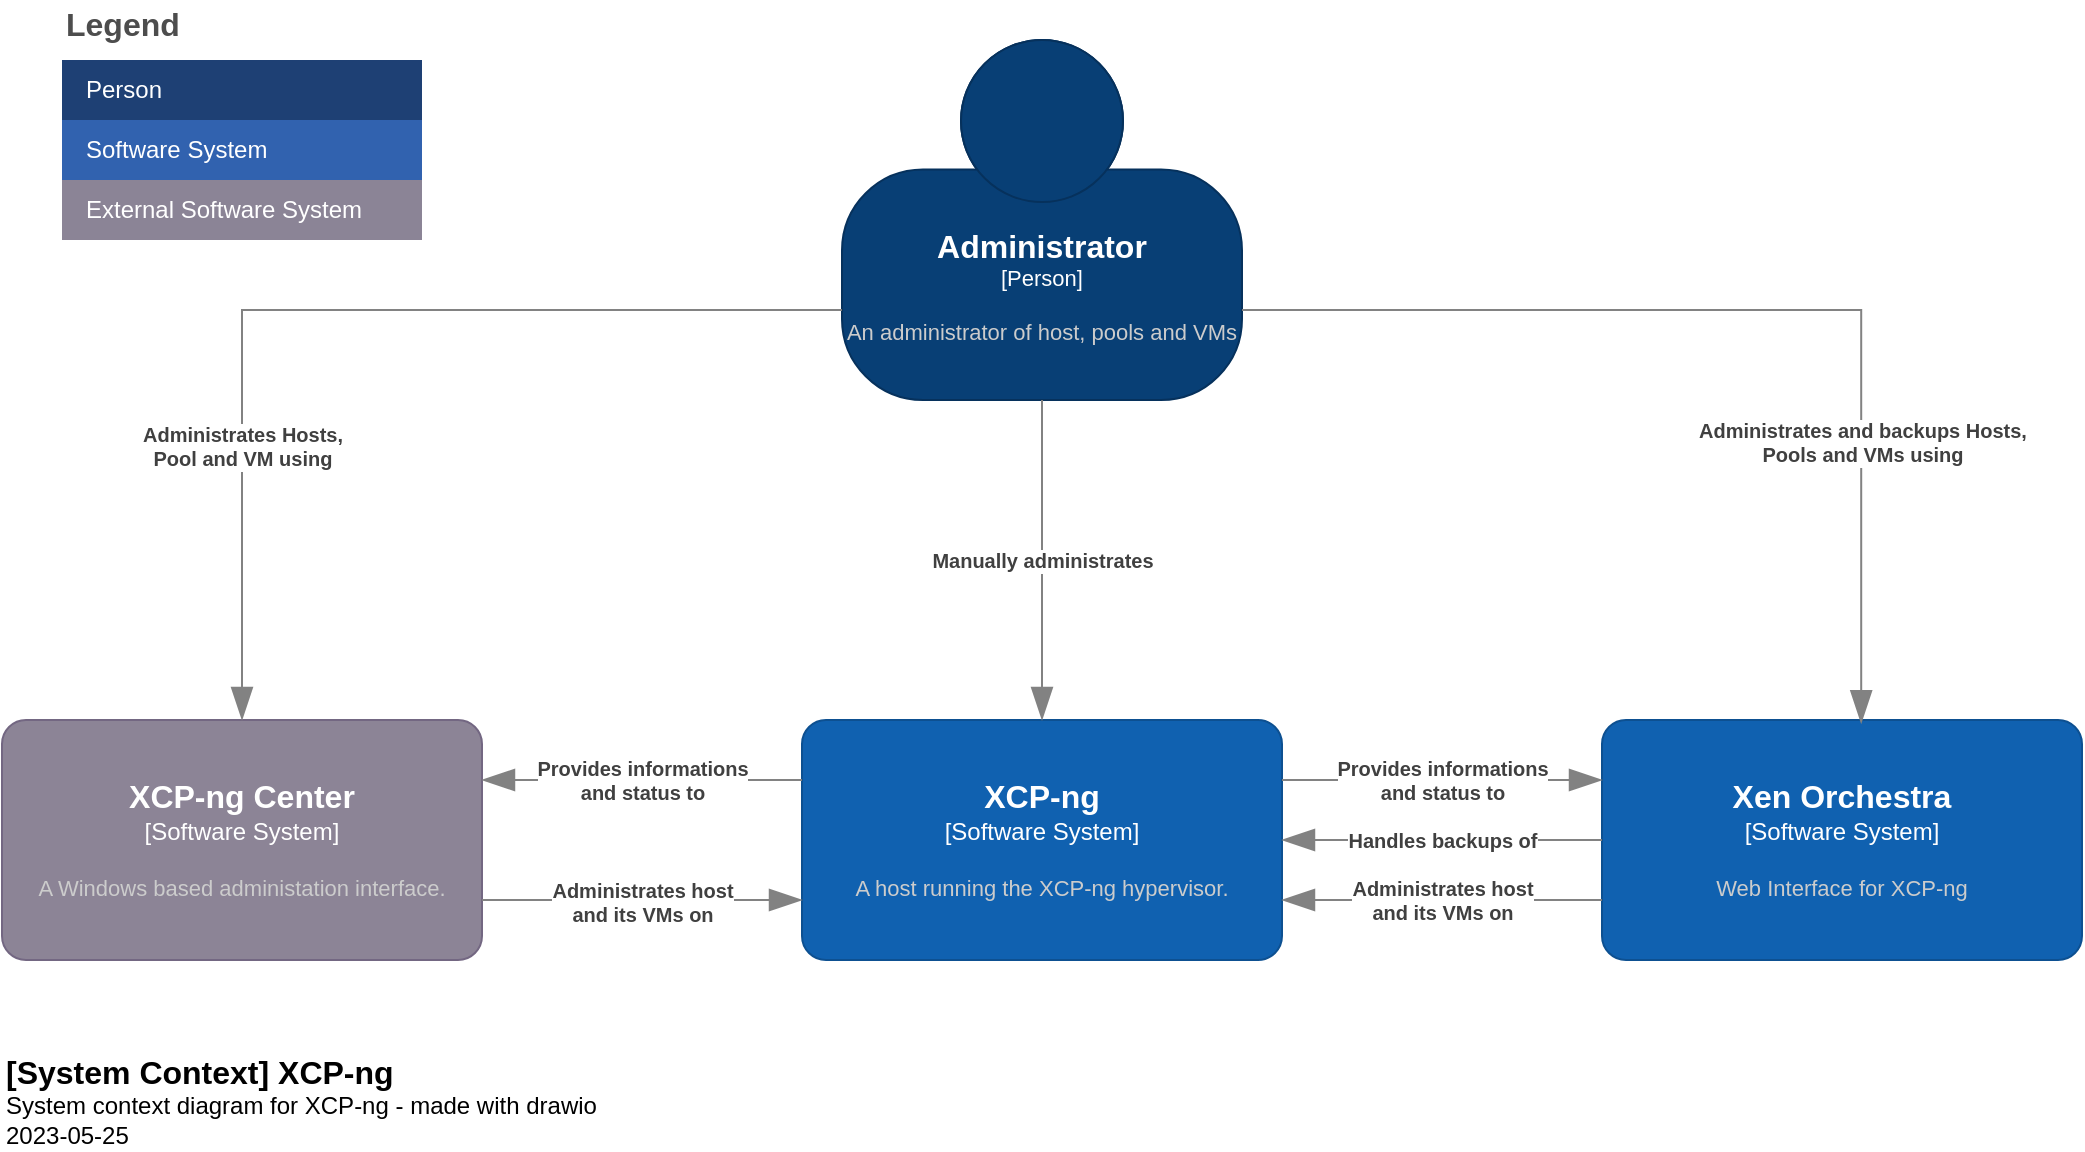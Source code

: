 <mxfile version="20.6.2" type="device"><diagram id="L9V22V5g6vq2Ht6o0XNf" name="Page-1"><mxGraphModel dx="2398" dy="3570" grid="1" gridSize="10" guides="1" tooltips="1" connect="1" arrows="1" fold="1" page="1" pageScale="1" pageWidth="850" pageHeight="1100" math="0" shadow="0"><root><mxCell id="0"/><mxCell id="1" parent="0"/><object placeholders="1" c4Name="Administrator" c4Type="Person" c4Description="An administrator of host, pools and VMs" label="&lt;font style=&quot;font-size: 16px&quot;&gt;&lt;b&gt;%c4Name%&lt;/b&gt;&lt;/font&gt;&lt;div&gt;[%c4Type%]&lt;/div&gt;&lt;br&gt;&lt;div&gt;&lt;font style=&quot;font-size: 11px&quot;&gt;&lt;font color=&quot;#cccccc&quot;&gt;%c4Description%&lt;/font&gt;&lt;/div&gt;" id="sfX7I23tvVYqag22jf95-1"><mxCell style="html=1;fontSize=11;dashed=0;whiteSpace=wrap;fillColor=#083F75;strokeColor=#06315C;fontColor=#ffffff;shape=mxgraph.c4.person2;align=center;metaEdit=1;points=[[0.5,0,0],[1,0.5,0],[1,0.75,0],[0.75,1,0],[0.5,1,0],[0.25,1,0],[0,0.75,0],[0,0.5,0]];resizable=0;" parent="1" vertex="1"><mxGeometry x="300" y="-20" width="200" height="180" as="geometry"/></mxCell></object><object placeholders="1" c4Name="XCP-ng" c4Type="Software System" c4Description="A host running the XCP-ng hypervisor." label="&lt;font style=&quot;font-size: 16px&quot;&gt;&lt;b&gt;%c4Name%&lt;/b&gt;&lt;/font&gt;&lt;div&gt;[%c4Type%]&lt;/div&gt;&lt;br&gt;&lt;div&gt;&lt;font style=&quot;font-size: 11px&quot;&gt;&lt;font color=&quot;#cccccc&quot;&gt;%c4Description%&lt;/font&gt;&lt;/div&gt;" id="sfX7I23tvVYqag22jf95-2"><mxCell style="rounded=1;whiteSpace=wrap;html=1;labelBackgroundColor=none;fillColor=#1061B0;fontColor=#ffffff;align=center;arcSize=10;strokeColor=#0D5091;metaEdit=1;resizable=0;points=[[0.25,0,0],[0.5,0,0],[0.75,0,0],[1,0.25,0],[1,0.5,0],[1,0.75,0],[0.75,1,0],[0.5,1,0],[0.25,1,0],[0,0.75,0],[0,0.5,0],[0,0.25,0]];" parent="1" vertex="1"><mxGeometry x="280" y="320" width="240" height="120" as="geometry"/></mxCell></object><object placeholders="1" c4Name="XCP-ng Center" c4Type="Software System" c4Description="A Windows based administation interface." label="&lt;font style=&quot;font-size: 16px&quot;&gt;&lt;b&gt;%c4Name%&lt;/b&gt;&lt;/font&gt;&lt;div&gt;[%c4Type%]&lt;/div&gt;&lt;br&gt;&lt;div&gt;&lt;font style=&quot;font-size: 11px&quot;&gt;&lt;font color=&quot;#cccccc&quot;&gt;%c4Description%&lt;/font&gt;&lt;/div&gt;" id="sfX7I23tvVYqag22jf95-3"><mxCell style="rounded=1;whiteSpace=wrap;html=1;labelBackgroundColor=none;fillColor=#8C8496;fontColor=#ffffff;align=center;arcSize=10;strokeColor=#736782;metaEdit=1;resizable=0;points=[[0.25,0,0],[0.5,0,0],[0.75,0,0],[1,0.25,0],[1,0.5,0],[1,0.75,0],[0.75,1,0],[0.5,1,0],[0.25,1,0],[0,0.75,0],[0,0.5,0],[0,0.25,0]];" parent="1" vertex="1"><mxGeometry x="-120" y="320" width="240" height="120" as="geometry"/></mxCell></object><object placeholders="1" c4Name="Xen Orchestra" c4Type="Software System" c4Description="Web Interface for XCP-ng" label="&lt;font style=&quot;font-size: 16px&quot;&gt;&lt;b&gt;%c4Name%&lt;/b&gt;&lt;/font&gt;&lt;div&gt;[%c4Type%]&lt;/div&gt;&lt;br&gt;&lt;div&gt;&lt;font style=&quot;font-size: 11px&quot;&gt;&lt;font color=&quot;#cccccc&quot;&gt;%c4Description%&lt;/font&gt;&lt;/div&gt;" id="sfX7I23tvVYqag22jf95-4"><mxCell style="rounded=1;whiteSpace=wrap;html=1;labelBackgroundColor=none;fillColor=#1061B0;fontColor=#ffffff;align=center;arcSize=10;strokeColor=#0D5091;metaEdit=1;resizable=0;points=[[0.25,0,0],[0.5,0,0],[0.75,0,0],[1,0.25,0],[1,0.5,0],[1,0.75,0],[0.75,1,0],[0.5,1,0],[0.25,1,0],[0,0.75,0],[0,0.5,0],[0,0.25,0]];" parent="1" vertex="1"><mxGeometry x="680" y="320" width="240" height="120" as="geometry"/></mxCell></object><object placeholders="1" c4Name="[System Context] XCP-ng" c4Type="ContainerScopeBoundary" c4Description="System context diagram for XCP-ng - made with drawio&#10;2023-05-25" label="&lt;font style=&quot;font-size: 16px&quot;&gt;&lt;b&gt;&lt;div style=&quot;text-align: left&quot;&gt;%c4Name%&lt;/div&gt;&lt;/b&gt;&lt;/font&gt;&lt;div style=&quot;text-align: left&quot;&gt;%c4Description%&lt;/div&gt;" id="sfX7I23tvVYqag22jf95-5"><mxCell style="text;html=1;strokeColor=none;fillColor=none;align=left;verticalAlign=top;whiteSpace=wrap;rounded=0;metaEdit=1;allowArrows=0;resizable=1;rotatable=0;connectable=0;recursiveResize=0;expand=0;pointerEvents=0;points=[[0.25,0,0],[0.5,0,0],[0.75,0,0],[1,0.25,0],[1,0.5,0],[1,0.75,0],[0.75,1,0],[0.5,1,0],[0.25,1,0],[0,0.75,0],[0,0.5,0],[0,0.25,0]];" parent="1" vertex="1"><mxGeometry x="-120" y="480" width="350" height="40" as="geometry"/></mxCell></object><object placeholders="1" c4Type="Relationship" c4Description="Administrates Hosts,&#10;Pool and VM using" label="&lt;div style=&quot;text-align: left&quot;&gt;&lt;div style=&quot;text-align: center&quot;&gt;&lt;b&gt;%c4Description%&lt;/b&gt;&lt;/div&gt;" id="FuB60_RZ619U71DFVCJ8-1"><mxCell style="endArrow=blockThin;html=1;fontSize=10;fontColor=#404040;strokeWidth=1;endFill=1;strokeColor=#828282;elbow=vertical;metaEdit=1;endSize=14;startSize=14;jumpStyle=arc;jumpSize=16;rounded=0;edgeStyle=orthogonalEdgeStyle;exitX=0;exitY=0.75;exitDx=0;exitDy=0;exitPerimeter=0;entryX=0.5;entryY=0;entryDx=0;entryDy=0;entryPerimeter=0;" parent="1" source="sfX7I23tvVYqag22jf95-1" target="sfX7I23tvVYqag22jf95-3" edge="1"><mxGeometry x="0.456" width="240" relative="1" as="geometry"><mxPoint x="-150" y="450" as="sourcePoint"/><mxPoint x="70" y="230" as="targetPoint"/><mxPoint as="offset"/></mxGeometry></mxCell></object><object placeholders="1" c4Type="Relationship" c4Description="Provides informations&#10;and status to" label="&lt;div style=&quot;text-align: left&quot;&gt;&lt;div style=&quot;text-align: center&quot;&gt;&lt;b&gt;%c4Description%&lt;/b&gt;&lt;/div&gt;" id="FuB60_RZ619U71DFVCJ8-4"><mxCell style="endArrow=blockThin;html=1;fontSize=10;fontColor=#404040;strokeWidth=1;endFill=1;strokeColor=#828282;elbow=vertical;metaEdit=1;endSize=14;startSize=14;jumpStyle=arc;jumpSize=16;rounded=0;edgeStyle=orthogonalEdgeStyle;exitX=0;exitY=0.25;exitDx=0;exitDy=0;exitPerimeter=0;entryX=1;entryY=0.25;entryDx=0;entryDy=0;entryPerimeter=0;" parent="1" source="sfX7I23tvVYqag22jf95-2" target="sfX7I23tvVYqag22jf95-3" edge="1"><mxGeometry width="240" relative="1" as="geometry"><mxPoint x="190" y="490" as="sourcePoint"/><mxPoint x="430" y="490" as="targetPoint"/></mxGeometry></mxCell></object><object placeholders="1" c4Type="Relationship" c4Description="Administrates host&#10;and its VMs on" label="&lt;div style=&quot;text-align: left&quot;&gt;&lt;div style=&quot;text-align: center&quot;&gt;&lt;b&gt;%c4Description%&lt;/b&gt;&lt;/div&gt;" id="FuB60_RZ619U71DFVCJ8-7"><mxCell style="endArrow=blockThin;html=1;fontSize=10;fontColor=#404040;strokeWidth=1;endFill=1;strokeColor=#828282;elbow=vertical;metaEdit=1;endSize=14;startSize=14;jumpStyle=arc;jumpSize=16;rounded=0;edgeStyle=orthogonalEdgeStyle;exitX=1;exitY=0.75;exitDx=0;exitDy=0;exitPerimeter=0;" parent="1" source="sfX7I23tvVYqag22jf95-3" edge="1"><mxGeometry width="240" relative="1" as="geometry"><mxPoint x="120" y="410" as="sourcePoint"/><mxPoint x="280" y="410" as="targetPoint"/></mxGeometry></mxCell></object><object placeholders="1" c4Type="Relationship" c4Description="Provides informations&#10;and status to" label="&lt;div style=&quot;text-align: left&quot;&gt;&lt;div style=&quot;text-align: center&quot;&gt;&lt;b&gt;%c4Description%&lt;/b&gt;&lt;/div&gt;" id="FuB60_RZ619U71DFVCJ8-8"><mxCell style="endArrow=blockThin;html=1;fontSize=10;fontColor=#404040;strokeWidth=1;endFill=1;strokeColor=#828282;elbow=vertical;metaEdit=1;endSize=14;startSize=14;jumpStyle=arc;jumpSize=16;rounded=0;edgeStyle=orthogonalEdgeStyle;exitX=1;exitY=0.25;exitDx=0;exitDy=0;exitPerimeter=0;entryX=0;entryY=0.25;entryDx=0;entryDy=0;entryPerimeter=0;" parent="1" source="sfX7I23tvVYqag22jf95-2" target="sfX7I23tvVYqag22jf95-4" edge="1"><mxGeometry width="240" relative="1" as="geometry"><mxPoint x="290" y="360" as="sourcePoint"/><mxPoint x="130" y="360" as="targetPoint"/><mxPoint as="offset"/></mxGeometry></mxCell></object><object placeholders="1" c4Type="Relationship" c4Description="Administrates host&#10;and its VMs on" label="&lt;div style=&quot;text-align: left&quot;&gt;&lt;div style=&quot;text-align: center&quot;&gt;&lt;b&gt;%c4Description%&lt;/b&gt;&lt;/div&gt;" id="FuB60_RZ619U71DFVCJ8-9"><mxCell style="endArrow=blockThin;html=1;fontSize=10;fontColor=#404040;strokeWidth=1;endFill=1;strokeColor=#828282;elbow=vertical;metaEdit=1;endSize=14;startSize=14;jumpStyle=arc;jumpSize=16;rounded=0;edgeStyle=orthogonalEdgeStyle;exitX=0;exitY=0.75;exitDx=0;exitDy=0;exitPerimeter=0;entryX=1;entryY=0.75;entryDx=0;entryDy=0;entryPerimeter=0;" parent="1" source="sfX7I23tvVYqag22jf95-4" target="sfX7I23tvVYqag22jf95-2" edge="1"><mxGeometry width="240" relative="1" as="geometry"><mxPoint x="130" y="420" as="sourcePoint"/><mxPoint x="290" y="420" as="targetPoint"/></mxGeometry></mxCell></object><object placeholders="1" c4Type="Relationship" c4Description="Handles backups of" label="&lt;div style=&quot;text-align: left&quot;&gt;&lt;div style=&quot;text-align: center&quot;&gt;&lt;b&gt;%c4Description%&lt;/b&gt;&lt;/div&gt;" id="FuB60_RZ619U71DFVCJ8-10"><mxCell style="endArrow=blockThin;html=1;fontSize=10;fontColor=#404040;strokeWidth=1;endFill=1;strokeColor=#828282;elbow=vertical;metaEdit=1;endSize=14;startSize=14;jumpStyle=arc;jumpSize=16;rounded=0;edgeStyle=orthogonalEdgeStyle;entryX=1;entryY=0.5;entryDx=0;entryDy=0;entryPerimeter=0;exitX=0;exitY=0.5;exitDx=0;exitDy=0;exitPerimeter=0;" parent="1" source="sfX7I23tvVYqag22jf95-4" target="sfX7I23tvVYqag22jf95-2" edge="1"><mxGeometry width="240" relative="1" as="geometry"><mxPoint x="670" y="380" as="sourcePoint"/><mxPoint x="480" y="490" as="targetPoint"/></mxGeometry></mxCell></object><object placeholders="1" c4Type="Relationship" c4Description="Administrates and backups Hosts,&#10;Pools and VMs using" label="&lt;div style=&quot;text-align: left&quot;&gt;&lt;div style=&quot;text-align: center&quot;&gt;&lt;b&gt;%c4Description%&lt;/b&gt;&lt;/div&gt;" id="FuB60_RZ619U71DFVCJ8-11"><mxCell style="endArrow=blockThin;html=1;fontSize=10;fontColor=#404040;strokeWidth=1;endFill=1;strokeColor=#828282;elbow=vertical;metaEdit=1;endSize=14;startSize=14;jumpStyle=arc;jumpSize=16;rounded=0;edgeStyle=orthogonalEdgeStyle;exitX=1;exitY=0.75;exitDx=0;exitDy=0;exitPerimeter=0;entryX=0.54;entryY=0.014;entryDx=0;entryDy=0;entryPerimeter=0;" parent="1" source="sfX7I23tvVYqag22jf95-1" target="sfX7I23tvVYqag22jf95-4" edge="1"><mxGeometry x="0.456" width="240" relative="1" as="geometry"><mxPoint x="320" y="125" as="sourcePoint"/><mxPoint x="10.0" y="330" as="targetPoint"/><mxPoint as="offset"/></mxGeometry></mxCell></object><object placeholders="1" c4Type="Relationship" c4Description="Manually administrates" label="&lt;div style=&quot;text-align: left&quot;&gt;&lt;div style=&quot;text-align: center&quot;&gt;&lt;b&gt;%c4Description%&lt;/b&gt;&lt;/div&gt;" id="FuB60_RZ619U71DFVCJ8-12"><mxCell style="endArrow=blockThin;html=1;fontSize=10;fontColor=#404040;strokeWidth=1;endFill=1;strokeColor=#828282;elbow=vertical;metaEdit=1;endSize=14;startSize=14;jumpStyle=arc;jumpSize=16;rounded=0;edgeStyle=orthogonalEdgeStyle;exitX=0.5;exitY=1;exitDx=0;exitDy=0;exitPerimeter=0;" parent="1" source="sfX7I23tvVYqag22jf95-1" target="sfX7I23tvVYqag22jf95-2" edge="1"><mxGeometry width="240" relative="1" as="geometry"><mxPoint x="250" y="380" as="sourcePoint"/><mxPoint x="490" y="380" as="targetPoint"/></mxGeometry></mxCell></object><mxCell id="s82gnOe3N2rTNRft5mbD-1" value="Legend" style="align=left;fontSize=16;fontStyle=1;strokeColor=none;fillColor=none;fontColor=#4D4D4D;spacingTop=-8;resizable=0;" vertex="1" parent="1"><mxGeometry x="-90" y="-40" width="180" height="30" as="geometry"/></mxCell><mxCell id="s82gnOe3N2rTNRft5mbD-2" value="" style="shape=table;html=1;whiteSpace=wrap;startSize=0;container=1;collapsible=0;childLayout=tableLayout;fillColor=none;align=left;spacingLeft=10;strokeColor=none;rounded=1;arcSize=11;fontColor=#FFFFFF;resizable=0;points=[[0.25,0,0],[0.5,0,0],[0.75,0,0],[1,0.25,0],[1,0.5,0],[1,0.75,0],[0.75,1,0],[0.5,1,0],[0.25,1,0],[0,0.75,0],[0,0.5,0],[0,0.25,0]];" vertex="1" parent="1"><mxGeometry x="-90" y="-10" width="180" height="90" as="geometry"/></mxCell><mxCell id="s82gnOe3N2rTNRft5mbD-3" value="Person" style="shape=partialRectangle;html=1;whiteSpace=wrap;connectable=0;fillColor=#1E4074;top=0;left=0;bottom=0;right=0;overflow=hidden;pointerEvents=1;align=left;spacingLeft=10;strokeColor=none;fontColor=#FFFFFF;" vertex="1" parent="s82gnOe3N2rTNRft5mbD-2"><mxGeometry width="180" height="30" as="geometry"/></mxCell><mxCell id="s82gnOe3N2rTNRft5mbD-4" value="Software System" style="shape=partialRectangle;html=1;whiteSpace=wrap;connectable=0;fillColor=#3162AF;top=0;left=0;bottom=0;right=0;overflow=hidden;pointerEvents=1;align=left;spacingLeft=10;fontColor=#FFFFFF;" vertex="1" parent="s82gnOe3N2rTNRft5mbD-2"><mxGeometry y="30" width="180" height="30" as="geometry"/></mxCell><mxCell id="s82gnOe3N2rTNRft5mbD-8" value="External Software System" style="shape=partialRectangle;html=1;whiteSpace=wrap;connectable=0;fillColor=#8B8496;top=0;left=0;bottom=0;right=0;overflow=hidden;pointerEvents=1;align=left;spacingLeft=10;fontColor=#FFFFFF;" vertex="1" parent="s82gnOe3N2rTNRft5mbD-2"><mxGeometry y="60" width="180" height="30" as="geometry"/></mxCell></root></mxGraphModel></diagram></mxfile>